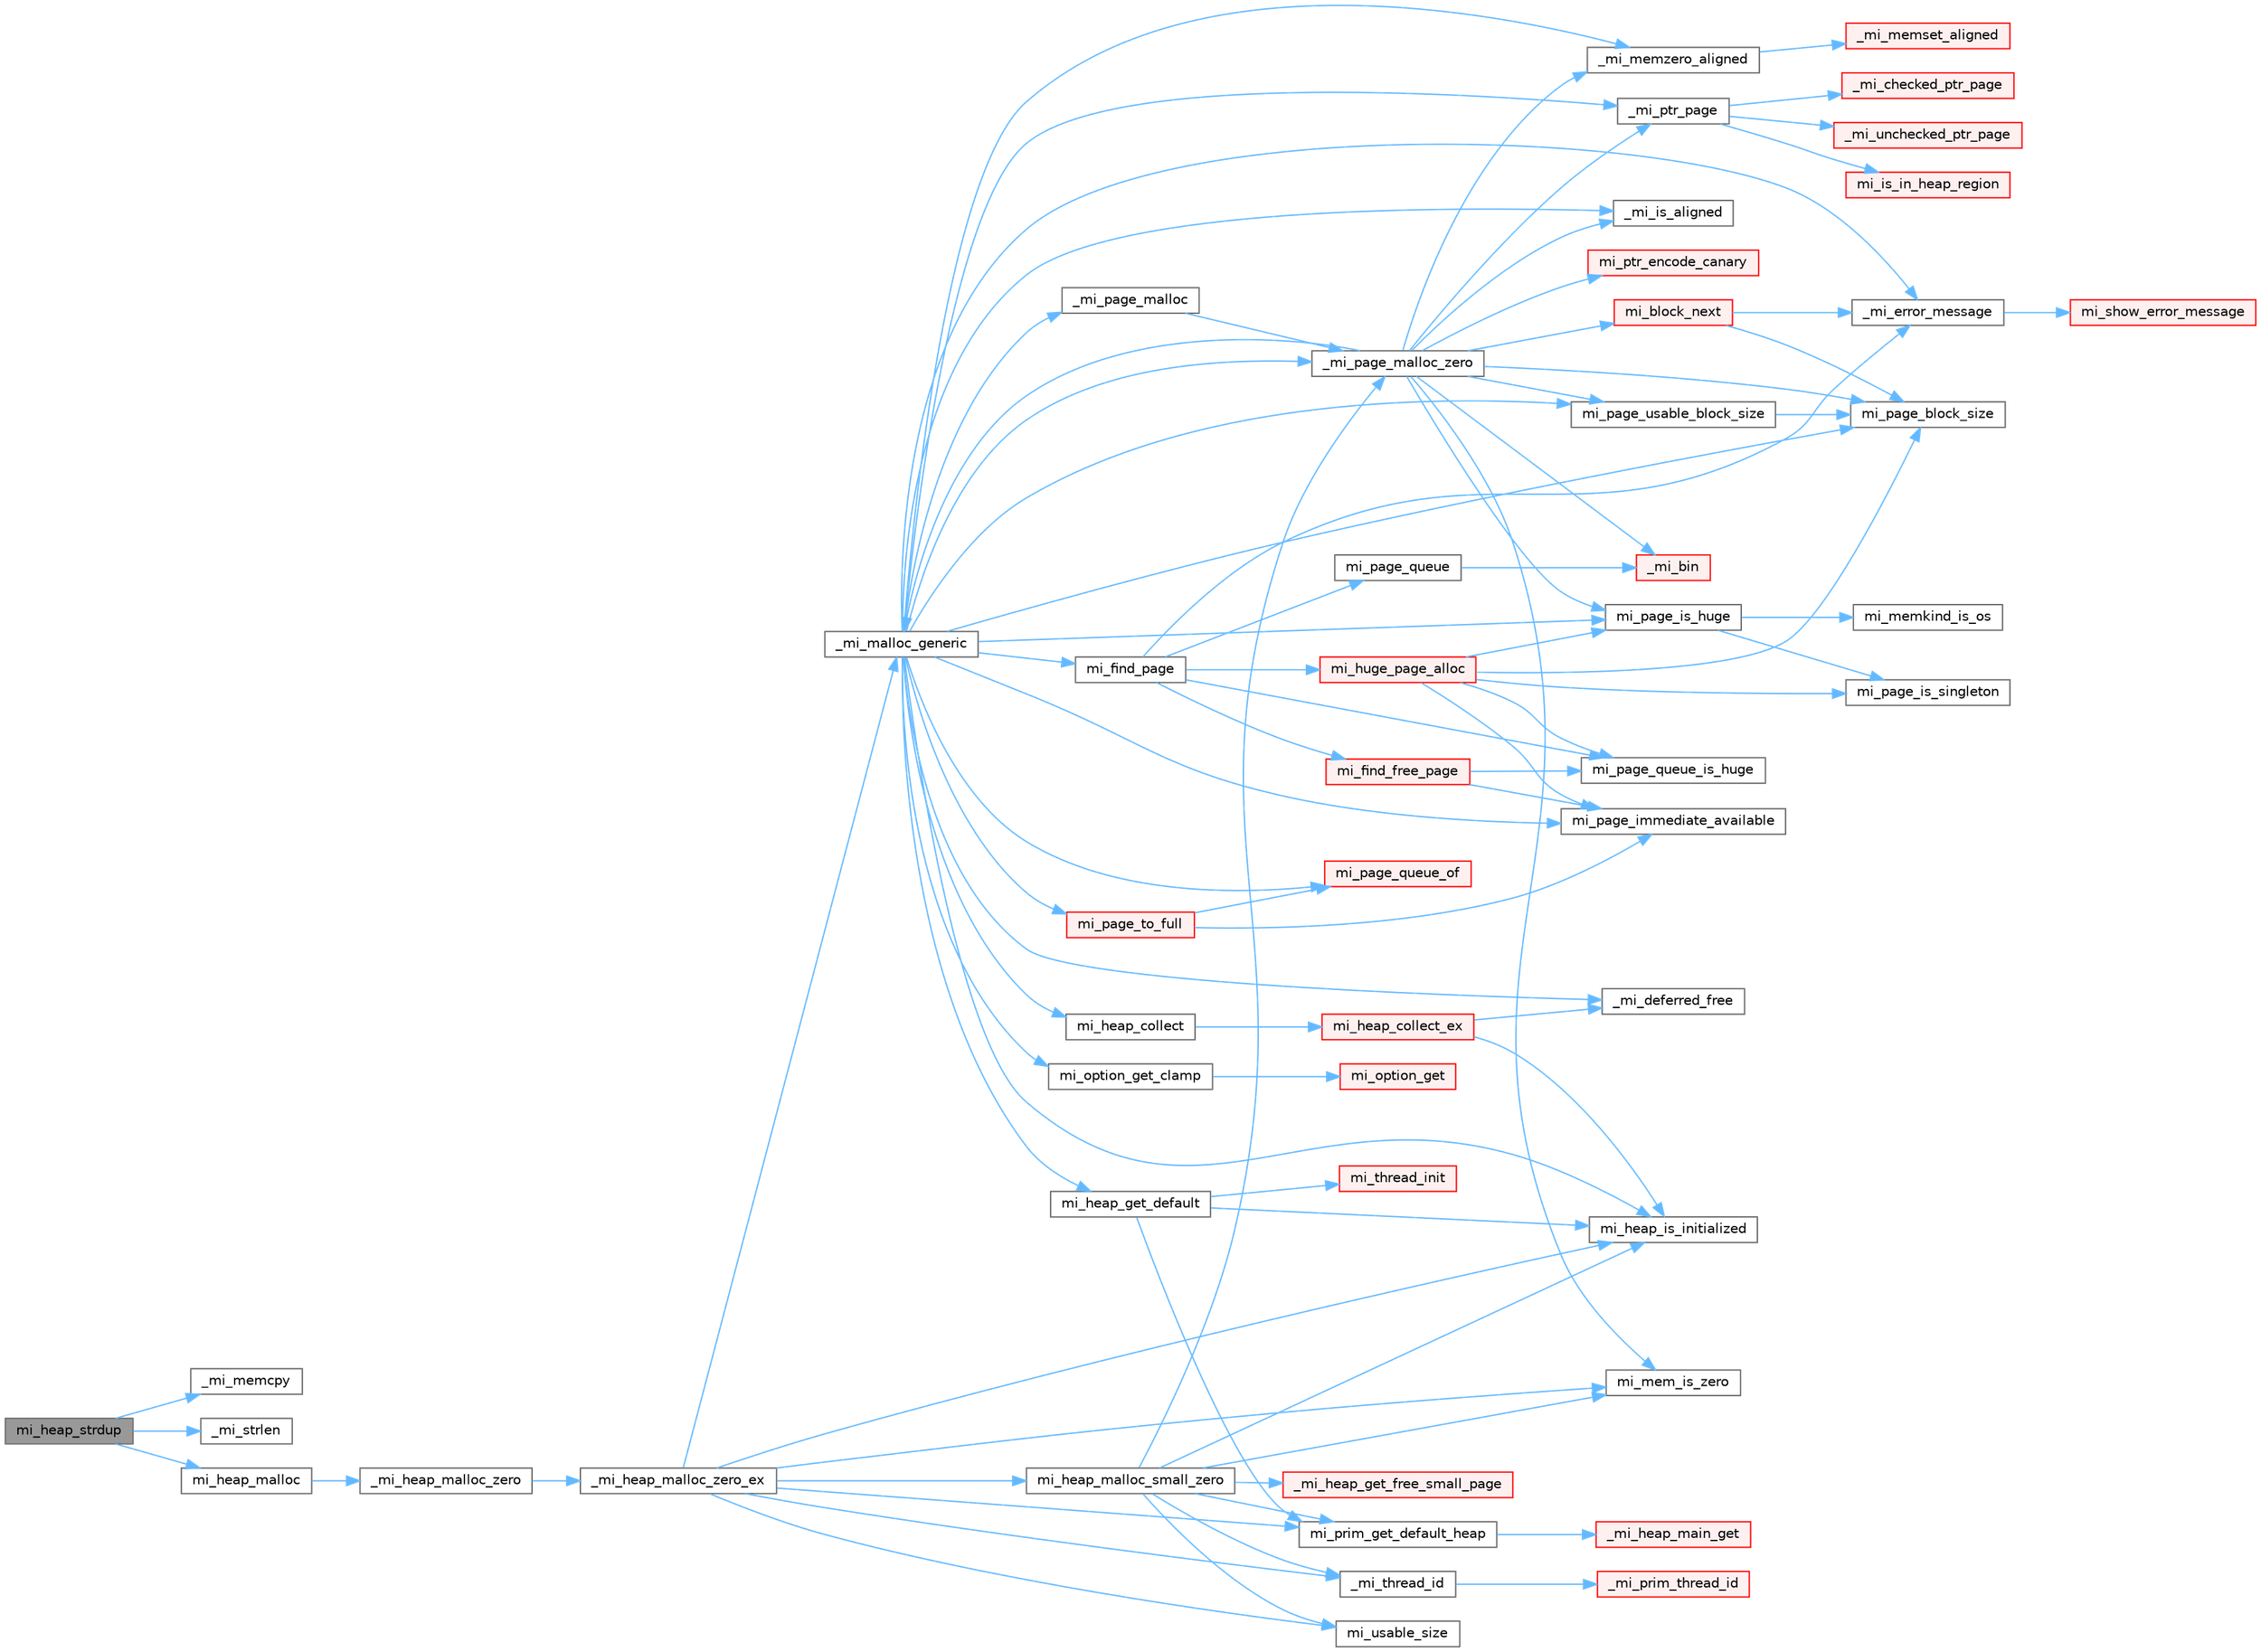 digraph "mi_heap_strdup"
{
 // LATEX_PDF_SIZE
  bgcolor="transparent";
  edge [fontname=Helvetica,fontsize=10,labelfontname=Helvetica,labelfontsize=10];
  node [fontname=Helvetica,fontsize=10,shape=box,height=0.2,width=0.4];
  rankdir="LR";
  Node1 [id="Node000001",label="mi_heap_strdup",height=0.2,width=0.4,color="gray40", fillcolor="grey60", style="filled", fontcolor="black",tooltip=" "];
  Node1 -> Node2 [id="edge84_Node000001_Node000002",color="steelblue1",style="solid",tooltip=" "];
  Node2 [id="Node000002",label="_mi_memcpy",height=0.2,width=0.4,color="grey40", fillcolor="white", style="filled",URL="$_e_a_s_t_l_2packages_2mimalloc_2include_2mimalloc_2internal_8h.html#aced8405f24c39af46117066bb1633924",tooltip=" "];
  Node1 -> Node3 [id="edge85_Node000001_Node000003",color="steelblue1",style="solid",tooltip=" "];
  Node3 [id="Node000003",label="_mi_strlen",height=0.2,width=0.4,color="grey40", fillcolor="white", style="filled",URL="$libc_8c.html#a70fc9bbb723b024221706d118be42bfc",tooltip=" "];
  Node1 -> Node4 [id="edge86_Node000001_Node000004",color="steelblue1",style="solid",tooltip=" "];
  Node4 [id="Node000004",label="mi_heap_malloc",height=0.2,width=0.4,color="grey40", fillcolor="white", style="filled",URL="$group__heap.html#gab374e206c7034e0d899fb934e4f4a863",tooltip=" "];
  Node4 -> Node5 [id="edge87_Node000004_Node000005",color="steelblue1",style="solid",tooltip=" "];
  Node5 [id="Node000005",label="_mi_heap_malloc_zero",height=0.2,width=0.4,color="grey40", fillcolor="white", style="filled",URL="$alloc_8c.html#a4f6dd9bc8d4e47e98566ee77883d703e",tooltip=" "];
  Node5 -> Node6 [id="edge88_Node000005_Node000006",color="steelblue1",style="solid",tooltip=" "];
  Node6 [id="Node000006",label="_mi_heap_malloc_zero_ex",height=0.2,width=0.4,color="grey40", fillcolor="white", style="filled",URL="$alloc_8c.html#a834d11c48c89145e6844b786afa5b7f1",tooltip=" "];
  Node6 -> Node7 [id="edge89_Node000006_Node000007",color="steelblue1",style="solid",tooltip=" "];
  Node7 [id="Node000007",label="_mi_malloc_generic",height=0.2,width=0.4,color="grey40", fillcolor="white", style="filled",URL="$page_8c.html#adcb79462f17b2e37218412f941269aa7",tooltip=" "];
  Node7 -> Node8 [id="edge90_Node000007_Node000008",color="steelblue1",style="solid",tooltip=" "];
  Node8 [id="Node000008",label="_mi_deferred_free",height=0.2,width=0.4,color="grey40", fillcolor="white", style="filled",URL="$_e_a_s_t_l_2packages_2mimalloc_2include_2mimalloc_2internal_8h.html#aede81c520000cbb08ad669e096c94d51",tooltip=" "];
  Node7 -> Node9 [id="edge91_Node000007_Node000009",color="steelblue1",style="solid",tooltip=" "];
  Node9 [id="Node000009",label="_mi_error_message",height=0.2,width=0.4,color="grey40", fillcolor="white", style="filled",URL="$options_8c.html#a2bebc073bcaac71658e57bb260c2e426",tooltip=" "];
  Node9 -> Node10 [id="edge92_Node000009_Node000010",color="steelblue1",style="solid",tooltip=" "];
  Node10 [id="Node000010",label="mi_show_error_message",height=0.2,width=0.4,color="red", fillcolor="#FFF0F0", style="filled",URL="$options_8c.html#a025f32c63014753e87fd7a579d2bb8aa",tooltip=" "];
  Node7 -> Node45 [id="edge93_Node000007_Node000045",color="steelblue1",style="solid",tooltip=" "];
  Node45 [id="Node000045",label="_mi_is_aligned",height=0.2,width=0.4,color="grey40", fillcolor="white", style="filled",URL="$_e_a_s_t_l_2packages_2mimalloc_2include_2mimalloc_2internal_8h.html#ad446ae4d82cbdbd78dfbe46fa2330555",tooltip=" "];
  Node7 -> Node46 [id="edge94_Node000007_Node000046",color="steelblue1",style="solid",tooltip=" "];
  Node46 [id="Node000046",label="_mi_memzero_aligned",height=0.2,width=0.4,color="grey40", fillcolor="white", style="filled",URL="$_e_a_s_t_l_2packages_2mimalloc_2include_2mimalloc_2internal_8h.html#aa1d3beee9d492fc175ac2584e50fd8ea",tooltip=" "];
  Node46 -> Node47 [id="edge95_Node000046_Node000047",color="steelblue1",style="solid",tooltip=" "];
  Node47 [id="Node000047",label="_mi_memset_aligned",height=0.2,width=0.4,color="red", fillcolor="#FFF0F0", style="filled",URL="$_e_a_s_t_l_2packages_2mimalloc_2include_2mimalloc_2internal_8h.html#a770dbf90c89e7e7761f2f99c0fc28115",tooltip=" "];
  Node7 -> Node49 [id="edge96_Node000007_Node000049",color="steelblue1",style="solid",tooltip=" "];
  Node49 [id="Node000049",label="_mi_page_malloc",height=0.2,width=0.4,color="grey40", fillcolor="white", style="filled",URL="$alloc_8c.html#a97c32575c2b27f4dc75af2429c45819d",tooltip=" "];
  Node49 -> Node50 [id="edge97_Node000049_Node000050",color="steelblue1",style="solid",tooltip=" "];
  Node50 [id="Node000050",label="_mi_page_malloc_zero",height=0.2,width=0.4,color="grey40", fillcolor="white", style="filled",URL="$alloc_8c.html#afd278f60e743bee5d9df559422f3455b",tooltip=" "];
  Node50 -> Node51 [id="edge98_Node000050_Node000051",color="steelblue1",style="solid",tooltip=" "];
  Node51 [id="Node000051",label="_mi_bin",height=0.2,width=0.4,color="red", fillcolor="#FFF0F0", style="filled",URL="$page-queue_8c.html#a0d92abe27db4a21968468b2fe73473d6",tooltip=" "];
  Node50 -> Node45 [id="edge99_Node000050_Node000045",color="steelblue1",style="solid",tooltip=" "];
  Node50 -> Node7 [id="edge100_Node000050_Node000007",color="steelblue1",style="solid",tooltip=" "];
  Node50 -> Node46 [id="edge101_Node000050_Node000046",color="steelblue1",style="solid",tooltip=" "];
  Node50 -> Node57 [id="edge102_Node000050_Node000057",color="steelblue1",style="solid",tooltip=" "];
  Node57 [id="Node000057",label="_mi_ptr_page",height=0.2,width=0.4,color="grey40", fillcolor="white", style="filled",URL="$_e_a_s_t_l_2packages_2mimalloc_2include_2mimalloc_2internal_8h.html#acd84a462a2045538d19ecc56e6cc29f6",tooltip=" "];
  Node57 -> Node58 [id="edge103_Node000057_Node000058",color="steelblue1",style="solid",tooltip=" "];
  Node58 [id="Node000058",label="_mi_checked_ptr_page",height=0.2,width=0.4,color="red", fillcolor="#FFF0F0", style="filled",URL="$_e_a_s_t_l_2packages_2mimalloc_2include_2mimalloc_2internal_8h.html#aae1cb48b790d504329cb8031a6a716ef",tooltip=" "];
  Node57 -> Node60 [id="edge104_Node000057_Node000060",color="steelblue1",style="solid",tooltip=" "];
  Node60 [id="Node000060",label="_mi_unchecked_ptr_page",height=0.2,width=0.4,color="red", fillcolor="#FFF0F0", style="filled",URL="$_e_a_s_t_l_2packages_2mimalloc_2include_2mimalloc_2internal_8h.html#af17a42b9aa712fc80ff8d725eb2300ec",tooltip=" "];
  Node57 -> Node61 [id="edge105_Node000057_Node000061",color="steelblue1",style="solid",tooltip=" "];
  Node61 [id="Node000061",label="mi_is_in_heap_region",height=0.2,width=0.4,color="red", fillcolor="#FFF0F0", style="filled",URL="$group__extended.html#ga5f071b10d4df1c3658e04e7fd67a94e6",tooltip=" "];
  Node50 -> Node64 [id="edge106_Node000050_Node000064",color="steelblue1",style="solid",tooltip=" "];
  Node64 [id="Node000064",label="mi_block_next",height=0.2,width=0.4,color="red", fillcolor="#FFF0F0", style="filled",URL="$_e_a_s_t_l_2packages_2mimalloc_2include_2mimalloc_2internal_8h.html#aaa5daf3a8b3db89666b6861cbb1e2f96",tooltip=" "];
  Node64 -> Node9 [id="edge107_Node000064_Node000009",color="steelblue1",style="solid",tooltip=" "];
  Node64 -> Node72 [id="edge108_Node000064_Node000072",color="steelblue1",style="solid",tooltip=" "];
  Node72 [id="Node000072",label="mi_page_block_size",height=0.2,width=0.4,color="grey40", fillcolor="white", style="filled",URL="$_e_a_s_t_l_2packages_2mimalloc_2include_2mimalloc_2internal_8h.html#a6134893990c1f09da2b40092ceecc780",tooltip=" "];
  Node50 -> Node74 [id="edge109_Node000050_Node000074",color="steelblue1",style="solid",tooltip=" "];
  Node74 [id="Node000074",label="mi_mem_is_zero",height=0.2,width=0.4,color="grey40", fillcolor="white", style="filled",URL="$_e_a_s_t_l_2packages_2mimalloc_2include_2mimalloc_2internal_8h.html#a8391ae55dd6885bd38593f740fd349a4",tooltip=" "];
  Node50 -> Node72 [id="edge110_Node000050_Node000072",color="steelblue1",style="solid",tooltip=" "];
  Node50 -> Node75 [id="edge111_Node000050_Node000075",color="steelblue1",style="solid",tooltip=" "];
  Node75 [id="Node000075",label="mi_page_is_huge",height=0.2,width=0.4,color="grey40", fillcolor="white", style="filled",URL="$_e_a_s_t_l_2packages_2mimalloc_2include_2mimalloc_2internal_8h.html#aebe1b18846bd3fc16de5b52cd2250bec",tooltip=" "];
  Node75 -> Node76 [id="edge112_Node000075_Node000076",color="steelblue1",style="solid",tooltip=" "];
  Node76 [id="Node000076",label="mi_memkind_is_os",height=0.2,width=0.4,color="grey40", fillcolor="white", style="filled",URL="$types_8h.html#a7b53315c793e6a0934fb369cfb0dc388",tooltip=" "];
  Node75 -> Node77 [id="edge113_Node000075_Node000077",color="steelblue1",style="solid",tooltip=" "];
  Node77 [id="Node000077",label="mi_page_is_singleton",height=0.2,width=0.4,color="grey40", fillcolor="white", style="filled",URL="$_e_a_s_t_l_2packages_2mimalloc_2include_2mimalloc_2internal_8h.html#a1b94ed5207a90334cdecba2006d91038",tooltip=" "];
  Node50 -> Node78 [id="edge114_Node000050_Node000078",color="steelblue1",style="solid",tooltip=" "];
  Node78 [id="Node000078",label="mi_page_usable_block_size",height=0.2,width=0.4,color="grey40", fillcolor="white", style="filled",URL="$_e_a_s_t_l_2packages_2mimalloc_2include_2mimalloc_2internal_8h.html#a432abca03d059a7d40d8d39617afc8f7",tooltip=" "];
  Node78 -> Node72 [id="edge115_Node000078_Node000072",color="steelblue1",style="solid",tooltip=" "];
  Node50 -> Node79 [id="edge116_Node000050_Node000079",color="steelblue1",style="solid",tooltip=" "];
  Node79 [id="Node000079",label="mi_ptr_encode_canary",height=0.2,width=0.4,color="red", fillcolor="#FFF0F0", style="filled",URL="$_e_a_s_t_l_2packages_2mimalloc_2include_2mimalloc_2internal_8h.html#afc7cd0f28b20eddef19b40acd724a1cf",tooltip=" "];
  Node7 -> Node50 [id="edge117_Node000007_Node000050",color="steelblue1",style="solid",tooltip=" "];
  Node7 -> Node57 [id="edge118_Node000007_Node000057",color="steelblue1",style="solid",tooltip=" "];
  Node7 -> Node82 [id="edge119_Node000007_Node000082",color="steelblue1",style="solid",tooltip=" "];
  Node82 [id="Node000082",label="mi_find_page",height=0.2,width=0.4,color="grey40", fillcolor="white", style="filled",URL="$page_8c.html#aeaa06e36da1cb82dbf0f99e7742ecff8",tooltip=" "];
  Node82 -> Node9 [id="edge120_Node000082_Node000009",color="steelblue1",style="solid",tooltip=" "];
  Node82 -> Node83 [id="edge121_Node000082_Node000083",color="steelblue1",style="solid",tooltip=" "];
  Node83 [id="Node000083",label="mi_find_free_page",height=0.2,width=0.4,color="red", fillcolor="#FFF0F0", style="filled",URL="$page_8c.html#acb83ee20964fa6632dd3be64b35a25bb",tooltip=" "];
  Node83 -> Node109 [id="edge122_Node000083_Node000109",color="steelblue1",style="solid",tooltip=" "];
  Node109 [id="Node000109",label="mi_page_immediate_available",height=0.2,width=0.4,color="grey40", fillcolor="white", style="filled",URL="$_e_a_s_t_l_2packages_2mimalloc_2include_2mimalloc_2internal_8h.html#a87596f606325115ec4f43046dfd3d64a",tooltip=" "];
  Node83 -> Node271 [id="edge123_Node000083_Node000271",color="steelblue1",style="solid",tooltip=" "];
  Node271 [id="Node000271",label="mi_page_queue_is_huge",height=0.2,width=0.4,color="grey40", fillcolor="white", style="filled",URL="$page-queue_8c.html#a06408445b78873dce28c5c6e29be9153",tooltip=" "];
  Node82 -> Node392 [id="edge124_Node000082_Node000392",color="steelblue1",style="solid",tooltip=" "];
  Node392 [id="Node000392",label="mi_huge_page_alloc",height=0.2,width=0.4,color="red", fillcolor="#FFF0F0", style="filled",URL="$page_8c.html#a3d592e833ced8aeb15b5cec83f0b1374",tooltip=" "];
  Node392 -> Node72 [id="edge125_Node000392_Node000072",color="steelblue1",style="solid",tooltip=" "];
  Node392 -> Node109 [id="edge126_Node000392_Node000109",color="steelblue1",style="solid",tooltip=" "];
  Node392 -> Node75 [id="edge127_Node000392_Node000075",color="steelblue1",style="solid",tooltip=" "];
  Node392 -> Node77 [id="edge128_Node000392_Node000077",color="steelblue1",style="solid",tooltip=" "];
  Node392 -> Node271 [id="edge129_Node000392_Node000271",color="steelblue1",style="solid",tooltip=" "];
  Node82 -> Node393 [id="edge130_Node000082_Node000393",color="steelblue1",style="solid",tooltip=" "];
  Node393 [id="Node000393",label="mi_page_queue",height=0.2,width=0.4,color="grey40", fillcolor="white", style="filled",URL="$_e_a_s_t_l_2packages_2mimalloc_2include_2mimalloc_2internal_8h.html#a3c9ff51031747112ac3891260143a552",tooltip=" "];
  Node393 -> Node51 [id="edge131_Node000393_Node000051",color="steelblue1",style="solid",tooltip=" "];
  Node82 -> Node271 [id="edge132_Node000082_Node000271",color="steelblue1",style="solid",tooltip=" "];
  Node7 -> Node394 [id="edge133_Node000007_Node000394",color="steelblue1",style="solid",tooltip=" "];
  Node394 [id="Node000394",label="mi_heap_collect",height=0.2,width=0.4,color="grey40", fillcolor="white", style="filled",URL="$group__heap.html#ga7922f7495cde30b1984d0e6072419298",tooltip="Release outstanding resources in a specific heap."];
  Node394 -> Node395 [id="edge134_Node000394_Node000395",color="steelblue1",style="solid",tooltip=" "];
  Node395 [id="Node000395",label="mi_heap_collect_ex",height=0.2,width=0.4,color="red", fillcolor="#FFF0F0", style="filled",URL="$heap_8c.html#a13231466662ebaf79b77c254d4c7f389",tooltip=" "];
  Node395 -> Node8 [id="edge135_Node000395_Node000008",color="steelblue1",style="solid",tooltip=" "];
  Node395 -> Node396 [id="edge136_Node000395_Node000396",color="steelblue1",style="solid",tooltip=" "];
  Node396 [id="Node000396",label="mi_heap_is_initialized",height=0.2,width=0.4,color="grey40", fillcolor="white", style="filled",URL="$_e_a_s_t_l_2packages_2mimalloc_2include_2mimalloc_2internal_8h.html#a320c7d8a15c57974d3b105558a2a55e6",tooltip=" "];
  Node7 -> Node406 [id="edge137_Node000007_Node000406",color="steelblue1",style="solid",tooltip=" "];
  Node406 [id="Node000406",label="mi_heap_get_default",height=0.2,width=0.4,color="grey40", fillcolor="white", style="filled",URL="$group__heap.html#ga14c667a6e2c5d28762d8cb7d4e057909",tooltip=" "];
  Node406 -> Node396 [id="edge138_Node000406_Node000396",color="steelblue1",style="solid",tooltip=" "];
  Node406 -> Node309 [id="edge139_Node000406_Node000309",color="steelblue1",style="solid",tooltip=" "];
  Node309 [id="Node000309",label="mi_prim_get_default_heap",height=0.2,width=0.4,color="grey40", fillcolor="white", style="filled",URL="$prim_8h.html#a986e62564728229db3ccecbd6e97fd98",tooltip=" "];
  Node309 -> Node310 [id="edge140_Node000309_Node000310",color="steelblue1",style="solid",tooltip=" "];
  Node310 [id="Node000310",label="_mi_heap_main_get",height=0.2,width=0.4,color="red", fillcolor="#FFF0F0", style="filled",URL="$_e_a_s_t_l_2packages_2mimalloc_2src_2init_8c.html#a1feeb4148fb048caf23361152895a55c",tooltip=" "];
  Node406 -> Node407 [id="edge141_Node000406_Node000407",color="steelblue1",style="solid",tooltip=" "];
  Node407 [id="Node000407",label="mi_thread_init",height=0.2,width=0.4,color="red", fillcolor="#FFF0F0", style="filled",URL="$group__extended.html#gaf8e73efc2cbca9ebfdfb166983a04c17",tooltip=" "];
  Node7 -> Node396 [id="edge142_Node000007_Node000396",color="steelblue1",style="solid",tooltip=" "];
  Node7 -> Node247 [id="edge143_Node000007_Node000247",color="steelblue1",style="solid",tooltip=" "];
  Node247 [id="Node000247",label="mi_option_get_clamp",height=0.2,width=0.4,color="grey40", fillcolor="white", style="filled",URL="$group__options.html#ga96ad9c406338bd314cfe878cfc9bf723",tooltip=" "];
  Node247 -> Node12 [id="edge144_Node000247_Node000012",color="steelblue1",style="solid",tooltip=" "];
  Node12 [id="Node000012",label="mi_option_get",height=0.2,width=0.4,color="red", fillcolor="#FFF0F0", style="filled",URL="$group__options.html#ga7e8af195cc81d3fa64ccf2662caa565a",tooltip=" "];
  Node7 -> Node72 [id="edge145_Node000007_Node000072",color="steelblue1",style="solid",tooltip=" "];
  Node7 -> Node109 [id="edge146_Node000007_Node000109",color="steelblue1",style="solid",tooltip=" "];
  Node7 -> Node75 [id="edge147_Node000007_Node000075",color="steelblue1",style="solid",tooltip=" "];
  Node7 -> Node268 [id="edge148_Node000007_Node000268",color="steelblue1",style="solid",tooltip=" "];
  Node268 [id="Node000268",label="mi_page_queue_of",height=0.2,width=0.4,color="red", fillcolor="#FFF0F0", style="filled",URL="$page-queue_8c.html#a59942bb22e34833289b85a5c70d81f97",tooltip=" "];
  Node7 -> Node386 [id="edge149_Node000007_Node000386",color="steelblue1",style="solid",tooltip=" "];
  Node386 [id="Node000386",label="mi_page_to_full",height=0.2,width=0.4,color="red", fillcolor="#FFF0F0", style="filled",URL="$page_8c.html#afb25978212749e522404ee1f2dd1a6d4",tooltip=" "];
  Node386 -> Node109 [id="edge150_Node000386_Node000109",color="steelblue1",style="solid",tooltip=" "];
  Node386 -> Node268 [id="edge151_Node000386_Node000268",color="steelblue1",style="solid",tooltip=" "];
  Node7 -> Node78 [id="edge152_Node000007_Node000078",color="steelblue1",style="solid",tooltip=" "];
  Node6 -> Node26 [id="edge153_Node000006_Node000026",color="steelblue1",style="solid",tooltip=" "];
  Node26 [id="Node000026",label="_mi_thread_id",height=0.2,width=0.4,color="grey40", fillcolor="white", style="filled",URL="$_e_a_s_t_l_2packages_2mimalloc_2src_2init_8c.html#a43068a36d7dea6ccf1e3558a27e22993",tooltip=" "];
  Node26 -> Node27 [id="edge154_Node000026_Node000027",color="steelblue1",style="solid",tooltip=" "];
  Node27 [id="Node000027",label="_mi_prim_thread_id",height=0.2,width=0.4,color="red", fillcolor="#FFF0F0", style="filled",URL="$prim_8h.html#a3875c92cbb791d0a7c69bc1fd2df6804",tooltip=" "];
  Node6 -> Node396 [id="edge155_Node000006_Node000396",color="steelblue1",style="solid",tooltip=" "];
  Node6 -> Node452 [id="edge156_Node000006_Node000452",color="steelblue1",style="solid",tooltip=" "];
  Node452 [id="Node000452",label="mi_heap_malloc_small_zero",height=0.2,width=0.4,color="grey40", fillcolor="white", style="filled",URL="$alloc_8c.html#aab0e350e54f352e66a6e8e161ac1cfbb",tooltip=" "];
  Node452 -> Node453 [id="edge157_Node000452_Node000453",color="steelblue1",style="solid",tooltip=" "];
  Node453 [id="Node000453",label="_mi_heap_get_free_small_page",height=0.2,width=0.4,color="red", fillcolor="#FFF0F0", style="filled",URL="$_e_a_s_t_l_2packages_2mimalloc_2include_2mimalloc_2internal_8h.html#a5ab9d8fb17d6213eb9789008e8d69ac1",tooltip=" "];
  Node452 -> Node50 [id="edge158_Node000452_Node000050",color="steelblue1",style="solid",tooltip=" "];
  Node452 -> Node26 [id="edge159_Node000452_Node000026",color="steelblue1",style="solid",tooltip=" "];
  Node452 -> Node396 [id="edge160_Node000452_Node000396",color="steelblue1",style="solid",tooltip=" "];
  Node452 -> Node74 [id="edge161_Node000452_Node000074",color="steelblue1",style="solid",tooltip=" "];
  Node452 -> Node309 [id="edge162_Node000452_Node000309",color="steelblue1",style="solid",tooltip=" "];
  Node452 -> Node454 [id="edge163_Node000452_Node000454",color="steelblue1",style="solid",tooltip=" "];
  Node454 [id="Node000454",label="mi_usable_size",height=0.2,width=0.4,color="grey40", fillcolor="white", style="filled",URL="$group__extended.html#ga089c859d9eddc5f9b4bd946cd53cebee",tooltip=" "];
  Node6 -> Node74 [id="edge164_Node000006_Node000074",color="steelblue1",style="solid",tooltip=" "];
  Node6 -> Node309 [id="edge165_Node000006_Node000309",color="steelblue1",style="solid",tooltip=" "];
  Node6 -> Node454 [id="edge166_Node000006_Node000454",color="steelblue1",style="solid",tooltip=" "];
}
